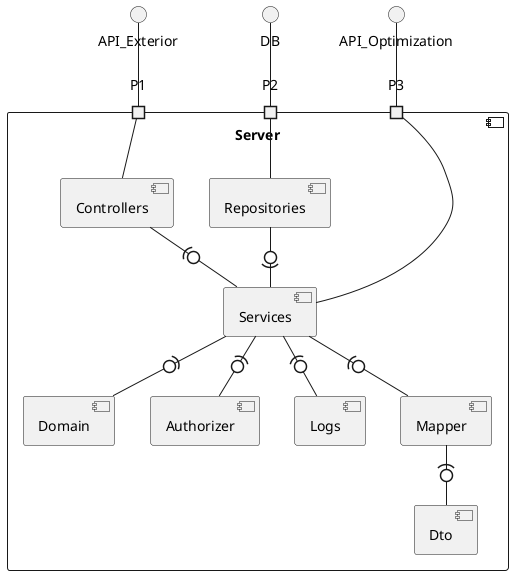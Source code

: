 @startuml 

interface API_Optimization
interface API_Exterior
interface DB

component "Server" {
component Controllers
component Domain
component Services
component Repositories
component Authorizer
component Dto
component Logs 
component Mapper

Controllers -(0- Services
Services -(0- Domain
Services -(0- Authorizer
Services -(0- Logs
Services -(0- Mapper
Mapper -(0- Dto
Repositories -0)- Services



port P1
port P2
port P3

}


P2 -- Repositories
API_Exterior -- P1
P1 -- Controllers
DB -- P2
API_Optimization -- P3
P3 -- Services



@enduml
